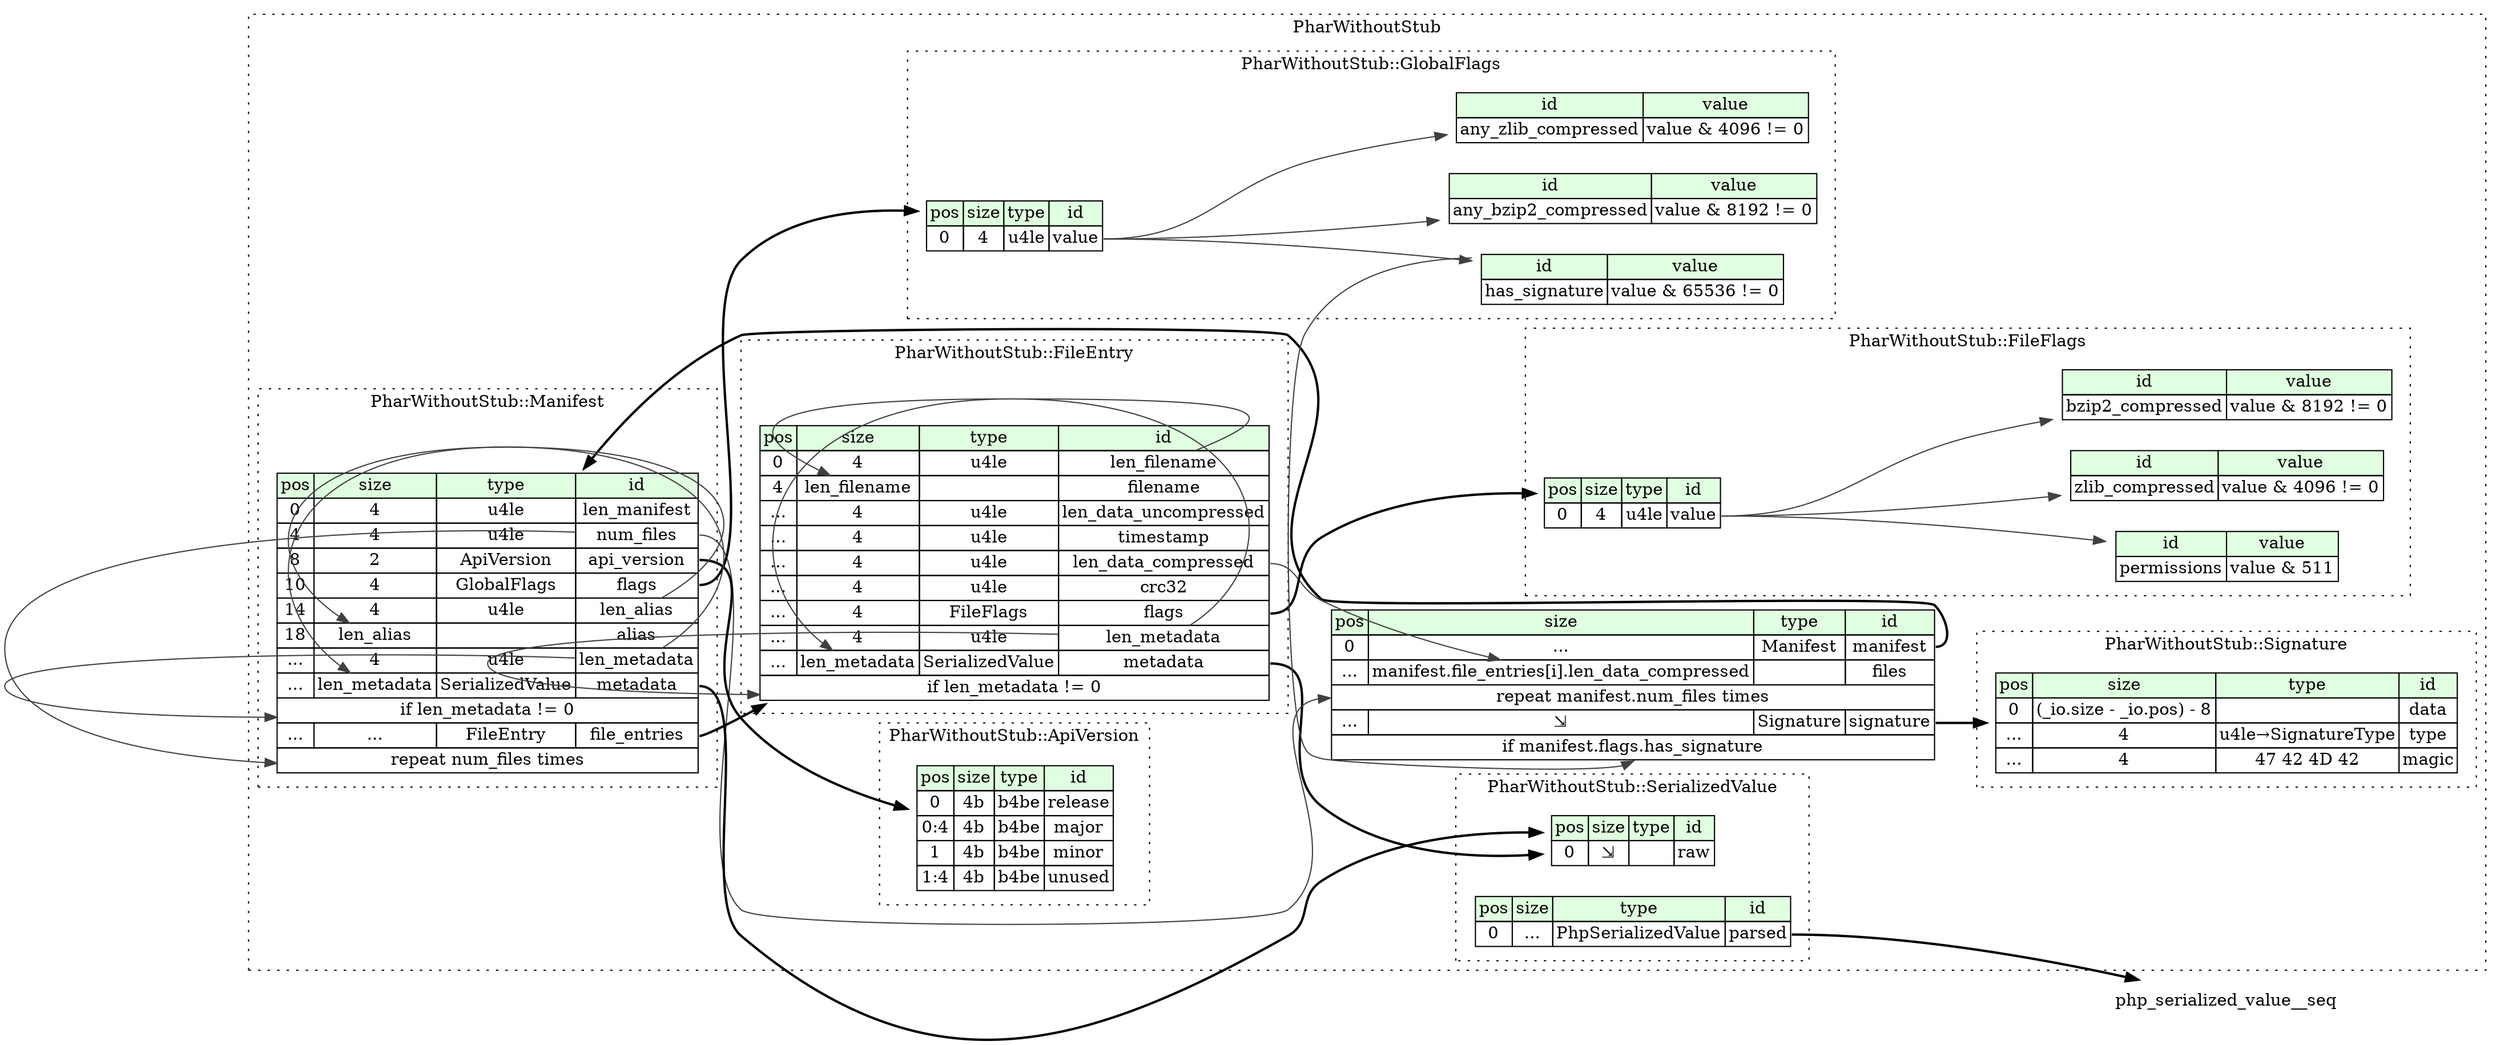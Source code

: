 digraph {
	rankdir=LR;
	node [shape=plaintext];
	subgraph cluster__phar_without_stub {
		label="PharWithoutStub";
		graph[style=dotted];

		phar_without_stub__seq [label=<<TABLE BORDER="0" CELLBORDER="1" CELLSPACING="0">
			<TR><TD BGCOLOR="#E0FFE0">pos</TD><TD BGCOLOR="#E0FFE0">size</TD><TD BGCOLOR="#E0FFE0">type</TD><TD BGCOLOR="#E0FFE0">id</TD></TR>
			<TR><TD PORT="manifest_pos">0</TD><TD PORT="manifest_size">...</TD><TD>Manifest</TD><TD PORT="manifest_type">manifest</TD></TR>
			<TR><TD PORT="files_pos">...</TD><TD PORT="files_size">manifest.file_entries[i].len_data_compressed</TD><TD></TD><TD PORT="files_type">files</TD></TR>
			<TR><TD COLSPAN="4" PORT="files__repeat">repeat manifest.num_files times</TD></TR>
			<TR><TD PORT="signature_pos">...</TD><TD PORT="signature_size">⇲</TD><TD>Signature</TD><TD PORT="signature_type">signature</TD></TR>
			<TR><TD COLSPAN="4" PORT="signature__if">if manifest.flags.has_signature</TD></TR>
		</TABLE>>];
		subgraph cluster__api_version {
			label="PharWithoutStub::ApiVersion";
			graph[style=dotted];

			api_version__seq [label=<<TABLE BORDER="0" CELLBORDER="1" CELLSPACING="0">
				<TR><TD BGCOLOR="#E0FFE0">pos</TD><TD BGCOLOR="#E0FFE0">size</TD><TD BGCOLOR="#E0FFE0">type</TD><TD BGCOLOR="#E0FFE0">id</TD></TR>
				<TR><TD PORT="release_pos">0</TD><TD PORT="release_size">4b</TD><TD>b4be</TD><TD PORT="release_type">release</TD></TR>
				<TR><TD PORT="major_pos">0:4</TD><TD PORT="major_size">4b</TD><TD>b4be</TD><TD PORT="major_type">major</TD></TR>
				<TR><TD PORT="minor_pos">1</TD><TD PORT="minor_size">4b</TD><TD>b4be</TD><TD PORT="minor_type">minor</TD></TR>
				<TR><TD PORT="unused_pos">1:4</TD><TD PORT="unused_size">4b</TD><TD>b4be</TD><TD PORT="unused_type">unused</TD></TR>
			</TABLE>>];
		}
		subgraph cluster__file_entry {
			label="PharWithoutStub::FileEntry";
			graph[style=dotted];

			file_entry__seq [label=<<TABLE BORDER="0" CELLBORDER="1" CELLSPACING="0">
				<TR><TD BGCOLOR="#E0FFE0">pos</TD><TD BGCOLOR="#E0FFE0">size</TD><TD BGCOLOR="#E0FFE0">type</TD><TD BGCOLOR="#E0FFE0">id</TD></TR>
				<TR><TD PORT="len_filename_pos">0</TD><TD PORT="len_filename_size">4</TD><TD>u4le</TD><TD PORT="len_filename_type">len_filename</TD></TR>
				<TR><TD PORT="filename_pos">4</TD><TD PORT="filename_size">len_filename</TD><TD></TD><TD PORT="filename_type">filename</TD></TR>
				<TR><TD PORT="len_data_uncompressed_pos">...</TD><TD PORT="len_data_uncompressed_size">4</TD><TD>u4le</TD><TD PORT="len_data_uncompressed_type">len_data_uncompressed</TD></TR>
				<TR><TD PORT="timestamp_pos">...</TD><TD PORT="timestamp_size">4</TD><TD>u4le</TD><TD PORT="timestamp_type">timestamp</TD></TR>
				<TR><TD PORT="len_data_compressed_pos">...</TD><TD PORT="len_data_compressed_size">4</TD><TD>u4le</TD><TD PORT="len_data_compressed_type">len_data_compressed</TD></TR>
				<TR><TD PORT="crc32_pos">...</TD><TD PORT="crc32_size">4</TD><TD>u4le</TD><TD PORT="crc32_type">crc32</TD></TR>
				<TR><TD PORT="flags_pos">...</TD><TD PORT="flags_size">4</TD><TD>FileFlags</TD><TD PORT="flags_type">flags</TD></TR>
				<TR><TD PORT="len_metadata_pos">...</TD><TD PORT="len_metadata_size">4</TD><TD>u4le</TD><TD PORT="len_metadata_type">len_metadata</TD></TR>
				<TR><TD PORT="metadata_pos">...</TD><TD PORT="metadata_size">len_metadata</TD><TD>SerializedValue</TD><TD PORT="metadata_type">metadata</TD></TR>
				<TR><TD COLSPAN="4" PORT="metadata__if">if len_metadata != 0</TD></TR>
			</TABLE>>];
		}
		subgraph cluster__file_flags {
			label="PharWithoutStub::FileFlags";
			graph[style=dotted];

			file_flags__seq [label=<<TABLE BORDER="0" CELLBORDER="1" CELLSPACING="0">
				<TR><TD BGCOLOR="#E0FFE0">pos</TD><TD BGCOLOR="#E0FFE0">size</TD><TD BGCOLOR="#E0FFE0">type</TD><TD BGCOLOR="#E0FFE0">id</TD></TR>
				<TR><TD PORT="value_pos">0</TD><TD PORT="value_size">4</TD><TD>u4le</TD><TD PORT="value_type">value</TD></TR>
			</TABLE>>];
			file_flags__inst__bzip2_compressed [label=<<TABLE BORDER="0" CELLBORDER="1" CELLSPACING="0">
				<TR><TD BGCOLOR="#E0FFE0">id</TD><TD BGCOLOR="#E0FFE0">value</TD></TR>
				<TR><TD>bzip2_compressed</TD><TD>value &amp; 8192 != 0</TD></TR>
			</TABLE>>];
			file_flags__inst__permissions [label=<<TABLE BORDER="0" CELLBORDER="1" CELLSPACING="0">
				<TR><TD BGCOLOR="#E0FFE0">id</TD><TD BGCOLOR="#E0FFE0">value</TD></TR>
				<TR><TD>permissions</TD><TD>value &amp; 511</TD></TR>
			</TABLE>>];
			file_flags__inst__zlib_compressed [label=<<TABLE BORDER="0" CELLBORDER="1" CELLSPACING="0">
				<TR><TD BGCOLOR="#E0FFE0">id</TD><TD BGCOLOR="#E0FFE0">value</TD></TR>
				<TR><TD>zlib_compressed</TD><TD>value &amp; 4096 != 0</TD></TR>
			</TABLE>>];
		}
		subgraph cluster__global_flags {
			label="PharWithoutStub::GlobalFlags";
			graph[style=dotted];

			global_flags__seq [label=<<TABLE BORDER="0" CELLBORDER="1" CELLSPACING="0">
				<TR><TD BGCOLOR="#E0FFE0">pos</TD><TD BGCOLOR="#E0FFE0">size</TD><TD BGCOLOR="#E0FFE0">type</TD><TD BGCOLOR="#E0FFE0">id</TD></TR>
				<TR><TD PORT="value_pos">0</TD><TD PORT="value_size">4</TD><TD>u4le</TD><TD PORT="value_type">value</TD></TR>
			</TABLE>>];
			global_flags__inst__any_bzip2_compressed [label=<<TABLE BORDER="0" CELLBORDER="1" CELLSPACING="0">
				<TR><TD BGCOLOR="#E0FFE0">id</TD><TD BGCOLOR="#E0FFE0">value</TD></TR>
				<TR><TD>any_bzip2_compressed</TD><TD>value &amp; 8192 != 0</TD></TR>
			</TABLE>>];
			global_flags__inst__any_zlib_compressed [label=<<TABLE BORDER="0" CELLBORDER="1" CELLSPACING="0">
				<TR><TD BGCOLOR="#E0FFE0">id</TD><TD BGCOLOR="#E0FFE0">value</TD></TR>
				<TR><TD>any_zlib_compressed</TD><TD>value &amp; 4096 != 0</TD></TR>
			</TABLE>>];
			global_flags__inst__has_signature [label=<<TABLE BORDER="0" CELLBORDER="1" CELLSPACING="0">
				<TR><TD BGCOLOR="#E0FFE0">id</TD><TD BGCOLOR="#E0FFE0">value</TD></TR>
				<TR><TD>has_signature</TD><TD>value &amp; 65536 != 0</TD></TR>
			</TABLE>>];
		}
		subgraph cluster__manifest {
			label="PharWithoutStub::Manifest";
			graph[style=dotted];

			manifest__seq [label=<<TABLE BORDER="0" CELLBORDER="1" CELLSPACING="0">
				<TR><TD BGCOLOR="#E0FFE0">pos</TD><TD BGCOLOR="#E0FFE0">size</TD><TD BGCOLOR="#E0FFE0">type</TD><TD BGCOLOR="#E0FFE0">id</TD></TR>
				<TR><TD PORT="len_manifest_pos">0</TD><TD PORT="len_manifest_size">4</TD><TD>u4le</TD><TD PORT="len_manifest_type">len_manifest</TD></TR>
				<TR><TD PORT="num_files_pos">4</TD><TD PORT="num_files_size">4</TD><TD>u4le</TD><TD PORT="num_files_type">num_files</TD></TR>
				<TR><TD PORT="api_version_pos">8</TD><TD PORT="api_version_size">2</TD><TD>ApiVersion</TD><TD PORT="api_version_type">api_version</TD></TR>
				<TR><TD PORT="flags_pos">10</TD><TD PORT="flags_size">4</TD><TD>GlobalFlags</TD><TD PORT="flags_type">flags</TD></TR>
				<TR><TD PORT="len_alias_pos">14</TD><TD PORT="len_alias_size">4</TD><TD>u4le</TD><TD PORT="len_alias_type">len_alias</TD></TR>
				<TR><TD PORT="alias_pos">18</TD><TD PORT="alias_size">len_alias</TD><TD></TD><TD PORT="alias_type">alias</TD></TR>
				<TR><TD PORT="len_metadata_pos">...</TD><TD PORT="len_metadata_size">4</TD><TD>u4le</TD><TD PORT="len_metadata_type">len_metadata</TD></TR>
				<TR><TD PORT="metadata_pos">...</TD><TD PORT="metadata_size">len_metadata</TD><TD>SerializedValue</TD><TD PORT="metadata_type">metadata</TD></TR>
				<TR><TD COLSPAN="4" PORT="metadata__if">if len_metadata != 0</TD></TR>
				<TR><TD PORT="file_entries_pos">...</TD><TD PORT="file_entries_size">...</TD><TD>FileEntry</TD><TD PORT="file_entries_type">file_entries</TD></TR>
				<TR><TD COLSPAN="4" PORT="file_entries__repeat">repeat num_files times</TD></TR>
			</TABLE>>];
		}
		subgraph cluster__serialized_value {
			label="PharWithoutStub::SerializedValue";
			graph[style=dotted];

			serialized_value__seq [label=<<TABLE BORDER="0" CELLBORDER="1" CELLSPACING="0">
				<TR><TD BGCOLOR="#E0FFE0">pos</TD><TD BGCOLOR="#E0FFE0">size</TD><TD BGCOLOR="#E0FFE0">type</TD><TD BGCOLOR="#E0FFE0">id</TD></TR>
				<TR><TD PORT="raw_pos">0</TD><TD PORT="raw_size">⇲</TD><TD></TD><TD PORT="raw_type">raw</TD></TR>
			</TABLE>>];
			serialized_value__inst__parsed [label=<<TABLE BORDER="0" CELLBORDER="1" CELLSPACING="0">
				<TR><TD BGCOLOR="#E0FFE0">pos</TD><TD BGCOLOR="#E0FFE0">size</TD><TD BGCOLOR="#E0FFE0">type</TD><TD BGCOLOR="#E0FFE0">id</TD></TR>
				<TR><TD PORT="parsed_pos">0</TD><TD PORT="parsed_size">...</TD><TD>PhpSerializedValue</TD><TD PORT="parsed_type">parsed</TD></TR>
			</TABLE>>];
		}
		subgraph cluster__signature {
			label="PharWithoutStub::Signature";
			graph[style=dotted];

			signature__seq [label=<<TABLE BORDER="0" CELLBORDER="1" CELLSPACING="0">
				<TR><TD BGCOLOR="#E0FFE0">pos</TD><TD BGCOLOR="#E0FFE0">size</TD><TD BGCOLOR="#E0FFE0">type</TD><TD BGCOLOR="#E0FFE0">id</TD></TR>
				<TR><TD PORT="data_pos">0</TD><TD PORT="data_size">(_io.size - _io.pos) - 8</TD><TD></TD><TD PORT="data_type">data</TD></TR>
				<TR><TD PORT="type_pos">...</TD><TD PORT="type_size">4</TD><TD>u4le→SignatureType</TD><TD PORT="type_type">type</TD></TR>
				<TR><TD PORT="magic_pos">...</TD><TD PORT="magic_size">4</TD><TD>47 42 4D 42</TD><TD PORT="magic_type">magic</TD></TR>
			</TABLE>>];
		}
	}
	phar_without_stub__seq:manifest_type -> manifest__seq [style=bold];
	file_entry__seq:len_data_compressed_type -> phar_without_stub__seq:files_size [color="#404040"];
	manifest__seq:num_files_type -> phar_without_stub__seq:files__repeat [color="#404040"];
	phar_without_stub__seq:signature_type -> signature__seq [style=bold];
	global_flags__inst__has_signature:has_signature_type -> phar_without_stub__seq:signature__if [color="#404040"];
	file_entry__seq:len_filename_type -> file_entry__seq:filename_size [color="#404040"];
	file_entry__seq:flags_type -> file_flags__seq [style=bold];
	file_entry__seq:len_metadata_type -> file_entry__seq:metadata_size [color="#404040"];
	file_entry__seq:metadata_type -> serialized_value__seq [style=bold];
	file_entry__seq:len_metadata_type -> file_entry__seq:metadata__if [color="#404040"];
	file_flags__seq:value_type -> file_flags__inst__bzip2_compressed [color="#404040"];
	file_flags__seq:value_type -> file_flags__inst__permissions [color="#404040"];
	file_flags__seq:value_type -> file_flags__inst__zlib_compressed [color="#404040"];
	global_flags__seq:value_type -> global_flags__inst__any_bzip2_compressed [color="#404040"];
	global_flags__seq:value_type -> global_flags__inst__any_zlib_compressed [color="#404040"];
	global_flags__seq:value_type -> global_flags__inst__has_signature [color="#404040"];
	manifest__seq:api_version_type -> api_version__seq [style=bold];
	manifest__seq:flags_type -> global_flags__seq [style=bold];
	manifest__seq:len_alias_type -> manifest__seq:alias_size [color="#404040"];
	manifest__seq:len_metadata_type -> manifest__seq:metadata_size [color="#404040"];
	manifest__seq:metadata_type -> serialized_value__seq [style=bold];
	manifest__seq:len_metadata_type -> manifest__seq:metadata__if [color="#404040"];
	manifest__seq:file_entries_type -> file_entry__seq [style=bold];
	manifest__seq:num_files_type -> manifest__seq:file_entries__repeat [color="#404040"];
	serialized_value__inst__parsed:parsed_type -> php_serialized_value__seq [style=bold];
}
